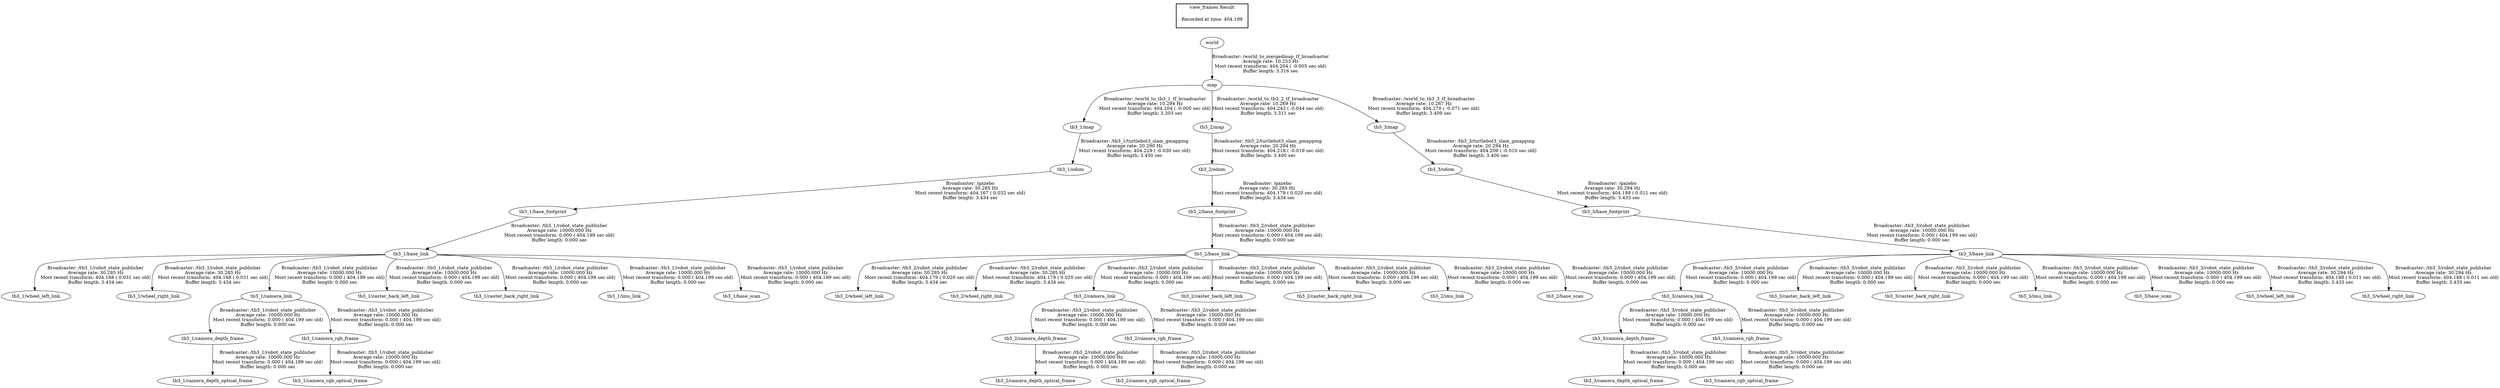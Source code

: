 digraph G {
"tb3_1/map" -> "tb3_1/odom"[label="Broadcaster: /tb3_1/turtlebot3_slam_gmapping\nAverage rate: 20.290 Hz\nMost recent transform: 404.229 ( -0.030 sec old)\nBuffer length: 3.450 sec\n"];
"map" -> "tb3_1/map"[label="Broadcaster: /world_to_tb3_1_tf_broadcaster\nAverage rate: 10.294 Hz\nMost recent transform: 404.204 ( -0.005 sec old)\nBuffer length: 3.303 sec\n"];
"tb3_1/base_link" -> "tb3_1/wheel_left_link"[label="Broadcaster: /tb3_1/robot_state_publisher\nAverage rate: 30.285 Hz\nMost recent transform: 404.168 ( 0.031 sec old)\nBuffer length: 3.434 sec\n"];
"tb3_1/base_footprint" -> "tb3_1/base_link"[label="Broadcaster: /tb3_1/robot_state_publisher\nAverage rate: 10000.000 Hz\nMost recent transform: 0.000 ( 404.199 sec old)\nBuffer length: 0.000 sec\n"];
"tb3_1/base_link" -> "tb3_1/wheel_right_link"[label="Broadcaster: /tb3_1/robot_state_publisher\nAverage rate: 30.285 Hz\nMost recent transform: 404.168 ( 0.031 sec old)\nBuffer length: 3.434 sec\n"];
"tb3_1/odom" -> "tb3_1/base_footprint"[label="Broadcaster: /gazebo\nAverage rate: 30.285 Hz\nMost recent transform: 404.167 ( 0.032 sec old)\nBuffer length: 3.434 sec\n"];
"tb3_2/odom" -> "tb3_2/base_footprint"[label="Broadcaster: /gazebo\nAverage rate: 30.285 Hz\nMost recent transform: 404.179 ( 0.020 sec old)\nBuffer length: 3.434 sec\n"];
"tb3_2/map" -> "tb3_2/odom"[label="Broadcaster: /tb3_2/turtlebot3_slam_gmapping\nAverage rate: 20.294 Hz\nMost recent transform: 404.218 ( -0.019 sec old)\nBuffer length: 3.400 sec\n"];
"tb3_2/base_link" -> "tb3_2/wheel_left_link"[label="Broadcaster: /tb3_2/robot_state_publisher\nAverage rate: 30.285 Hz\nMost recent transform: 404.179 ( 0.020 sec old)\nBuffer length: 3.434 sec\n"];
"tb3_2/base_footprint" -> "tb3_2/base_link"[label="Broadcaster: /tb3_2/robot_state_publisher\nAverage rate: 10000.000 Hz\nMost recent transform: 0.000 ( 404.199 sec old)\nBuffer length: 0.000 sec\n"];
"tb3_2/base_link" -> "tb3_2/wheel_right_link"[label="Broadcaster: /tb3_2/robot_state_publisher\nAverage rate: 30.285 Hz\nMost recent transform: 404.179 ( 0.020 sec old)\nBuffer length: 3.434 sec\n"];
"tb3_1/camera_link" -> "tb3_1/camera_depth_frame"[label="Broadcaster: /tb3_1/robot_state_publisher\nAverage rate: 10000.000 Hz\nMost recent transform: 0.000 ( 404.199 sec old)\nBuffer length: 0.000 sec\n"];
"tb3_1/base_link" -> "tb3_1/camera_link"[label="Broadcaster: /tb3_1/robot_state_publisher\nAverage rate: 10000.000 Hz\nMost recent transform: 0.000 ( 404.199 sec old)\nBuffer length: 0.000 sec\n"];
"tb3_1/camera_depth_frame" -> "tb3_1/camera_depth_optical_frame"[label="Broadcaster: /tb3_1/robot_state_publisher\nAverage rate: 10000.000 Hz\nMost recent transform: 0.000 ( 404.199 sec old)\nBuffer length: 0.000 sec\n"];
"tb3_1/camera_link" -> "tb3_1/camera_rgb_frame"[label="Broadcaster: /tb3_1/robot_state_publisher\nAverage rate: 10000.000 Hz\nMost recent transform: 0.000 ( 404.199 sec old)\nBuffer length: 0.000 sec\n"];
"tb3_1/camera_rgb_frame" -> "tb3_1/camera_rgb_optical_frame"[label="Broadcaster: /tb3_1/robot_state_publisher\nAverage rate: 10000.000 Hz\nMost recent transform: 0.000 ( 404.199 sec old)\nBuffer length: 0.000 sec\n"];
"tb3_1/base_link" -> "tb3_1/caster_back_left_link"[label="Broadcaster: /tb3_1/robot_state_publisher\nAverage rate: 10000.000 Hz\nMost recent transform: 0.000 ( 404.199 sec old)\nBuffer length: 0.000 sec\n"];
"tb3_1/base_link" -> "tb3_1/caster_back_right_link"[label="Broadcaster: /tb3_1/robot_state_publisher\nAverage rate: 10000.000 Hz\nMost recent transform: 0.000 ( 404.199 sec old)\nBuffer length: 0.000 sec\n"];
"tb3_1/base_link" -> "tb3_1/imu_link"[label="Broadcaster: /tb3_1/robot_state_publisher\nAverage rate: 10000.000 Hz\nMost recent transform: 0.000 ( 404.199 sec old)\nBuffer length: 0.000 sec\n"];
"tb3_1/base_link" -> "tb3_1/base_scan"[label="Broadcaster: /tb3_1/robot_state_publisher\nAverage rate: 10000.000 Hz\nMost recent transform: 0.000 ( 404.199 sec old)\nBuffer length: 0.000 sec\n"];
"tb3_2/camera_link" -> "tb3_2/camera_depth_frame"[label="Broadcaster: /tb3_2/robot_state_publisher\nAverage rate: 10000.000 Hz\nMost recent transform: 0.000 ( 404.199 sec old)\nBuffer length: 0.000 sec\n"];
"tb3_2/base_link" -> "tb3_2/camera_link"[label="Broadcaster: /tb3_2/robot_state_publisher\nAverage rate: 10000.000 Hz\nMost recent transform: 0.000 ( 404.199 sec old)\nBuffer length: 0.000 sec\n"];
"tb3_2/camera_depth_frame" -> "tb3_2/camera_depth_optical_frame"[label="Broadcaster: /tb3_2/robot_state_publisher\nAverage rate: 10000.000 Hz\nMost recent transform: 0.000 ( 404.199 sec old)\nBuffer length: 0.000 sec\n"];
"tb3_2/camera_link" -> "tb3_2/camera_rgb_frame"[label="Broadcaster: /tb3_2/robot_state_publisher\nAverage rate: 10000.000 Hz\nMost recent transform: 0.000 ( 404.199 sec old)\nBuffer length: 0.000 sec\n"];
"tb3_2/camera_rgb_frame" -> "tb3_2/camera_rgb_optical_frame"[label="Broadcaster: /tb3_2/robot_state_publisher\nAverage rate: 10000.000 Hz\nMost recent transform: 0.000 ( 404.199 sec old)\nBuffer length: 0.000 sec\n"];
"tb3_2/base_link" -> "tb3_2/caster_back_left_link"[label="Broadcaster: /tb3_2/robot_state_publisher\nAverage rate: 10000.000 Hz\nMost recent transform: 0.000 ( 404.199 sec old)\nBuffer length: 0.000 sec\n"];
"tb3_2/base_link" -> "tb3_2/caster_back_right_link"[label="Broadcaster: /tb3_2/robot_state_publisher\nAverage rate: 10000.000 Hz\nMost recent transform: 0.000 ( 404.199 sec old)\nBuffer length: 0.000 sec\n"];
"tb3_2/base_link" -> "tb3_2/imu_link"[label="Broadcaster: /tb3_2/robot_state_publisher\nAverage rate: 10000.000 Hz\nMost recent transform: 0.000 ( 404.199 sec old)\nBuffer length: 0.000 sec\n"];
"tb3_2/base_link" -> "tb3_2/base_scan"[label="Broadcaster: /tb3_2/robot_state_publisher\nAverage rate: 10000.000 Hz\nMost recent transform: 0.000 ( 404.199 sec old)\nBuffer length: 0.000 sec\n"];
"tb3_3/base_footprint" -> "tb3_3/base_link"[label="Broadcaster: /tb3_3/robot_state_publisher\nAverage rate: 10000.000 Hz\nMost recent transform: 0.000 ( 404.199 sec old)\nBuffer length: 0.000 sec\n"];
"tb3_3/odom" -> "tb3_3/base_footprint"[label="Broadcaster: /gazebo\nAverage rate: 30.294 Hz\nMost recent transform: 404.188 ( 0.011 sec old)\nBuffer length: 3.433 sec\n"];
"tb3_3/camera_link" -> "tb3_3/camera_depth_frame"[label="Broadcaster: /tb3_3/robot_state_publisher\nAverage rate: 10000.000 Hz\nMost recent transform: 0.000 ( 404.199 sec old)\nBuffer length: 0.000 sec\n"];
"tb3_3/base_link" -> "tb3_3/camera_link"[label="Broadcaster: /tb3_3/robot_state_publisher\nAverage rate: 10000.000 Hz\nMost recent transform: 0.000 ( 404.199 sec old)\nBuffer length: 0.000 sec\n"];
"tb3_3/camera_depth_frame" -> "tb3_3/camera_depth_optical_frame"[label="Broadcaster: /tb3_3/robot_state_publisher\nAverage rate: 10000.000 Hz\nMost recent transform: 0.000 ( 404.199 sec old)\nBuffer length: 0.000 sec\n"];
"tb3_3/camera_link" -> "tb3_3/camera_rgb_frame"[label="Broadcaster: /tb3_3/robot_state_publisher\nAverage rate: 10000.000 Hz\nMost recent transform: 0.000 ( 404.199 sec old)\nBuffer length: 0.000 sec\n"];
"tb3_3/camera_rgb_frame" -> "tb3_3/camera_rgb_optical_frame"[label="Broadcaster: /tb3_3/robot_state_publisher\nAverage rate: 10000.000 Hz\nMost recent transform: 0.000 ( 404.199 sec old)\nBuffer length: 0.000 sec\n"];
"tb3_3/base_link" -> "tb3_3/caster_back_left_link"[label="Broadcaster: /tb3_3/robot_state_publisher\nAverage rate: 10000.000 Hz\nMost recent transform: 0.000 ( 404.199 sec old)\nBuffer length: 0.000 sec\n"];
"tb3_3/base_link" -> "tb3_3/caster_back_right_link"[label="Broadcaster: /tb3_3/robot_state_publisher\nAverage rate: 10000.000 Hz\nMost recent transform: 0.000 ( 404.199 sec old)\nBuffer length: 0.000 sec\n"];
"tb3_3/base_link" -> "tb3_3/imu_link"[label="Broadcaster: /tb3_3/robot_state_publisher\nAverage rate: 10000.000 Hz\nMost recent transform: 0.000 ( 404.199 sec old)\nBuffer length: 0.000 sec\n"];
"tb3_3/base_link" -> "tb3_3/base_scan"[label="Broadcaster: /tb3_3/robot_state_publisher\nAverage rate: 10000.000 Hz\nMost recent transform: 0.000 ( 404.199 sec old)\nBuffer length: 0.000 sec\n"];
"tb3_3/map" -> "tb3_3/odom"[label="Broadcaster: /tb3_3/turtlebot3_slam_gmapping\nAverage rate: 20.294 Hz\nMost recent transform: 404.209 ( -0.010 sec old)\nBuffer length: 3.400 sec\n"];
"tb3_3/base_link" -> "tb3_3/wheel_left_link"[label="Broadcaster: /tb3_3/robot_state_publisher\nAverage rate: 30.294 Hz\nMost recent transform: 404.188 ( 0.011 sec old)\nBuffer length: 3.433 sec\n"];
"tb3_3/base_link" -> "tb3_3/wheel_right_link"[label="Broadcaster: /tb3_3/robot_state_publisher\nAverage rate: 30.294 Hz\nMost recent transform: 404.188 ( 0.011 sec old)\nBuffer length: 3.433 sec\n"];
"map" -> "tb3_3/map"[label="Broadcaster: /world_to_tb3_3_tf_broadcaster\nAverage rate: 10.267 Hz\nMost recent transform: 404.270 ( -0.071 sec old)\nBuffer length: 3.409 sec\n"];
"world" -> "map"[label="Broadcaster: /world_to_mergedmap_tf_broadcaster\nAverage rate: 10.253 Hz\nMost recent transform: 404.204 ( -0.005 sec old)\nBuffer length: 3.316 sec\n"];
"map" -> "tb3_2/map"[label="Broadcaster: /world_to_tb3_2_tf_broadcaster\nAverage rate: 10.269 Hz\nMost recent transform: 404.243 ( -0.044 sec old)\nBuffer length: 3.311 sec\n"];
edge [style=invis];
 subgraph cluster_legend { style=bold; color=black; label ="view_frames Result";
"Recorded at time: 404.199"[ shape=plaintext ] ;
 }->"world";
}